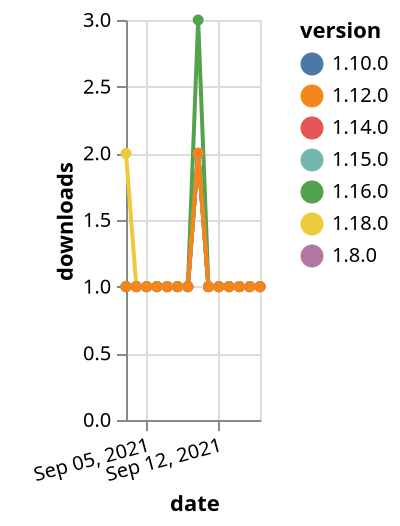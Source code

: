 {"$schema": "https://vega.github.io/schema/vega-lite/v5.json", "description": "A simple bar chart with embedded data.", "data": {"values": [{"date": "2021-09-03", "total": 114, "delta": 2, "version": "1.18.0"}, {"date": "2021-09-04", "total": 115, "delta": 1, "version": "1.18.0"}, {"date": "2021-09-05", "total": 116, "delta": 1, "version": "1.18.0"}, {"date": "2021-09-06", "total": 117, "delta": 1, "version": "1.18.0"}, {"date": "2021-09-07", "total": 118, "delta": 1, "version": "1.18.0"}, {"date": "2021-09-08", "total": 119, "delta": 1, "version": "1.18.0"}, {"date": "2021-09-09", "total": 120, "delta": 1, "version": "1.18.0"}, {"date": "2021-09-10", "total": 122, "delta": 2, "version": "1.18.0"}, {"date": "2021-09-11", "total": 123, "delta": 1, "version": "1.18.0"}, {"date": "2021-09-12", "total": 124, "delta": 1, "version": "1.18.0"}, {"date": "2021-09-13", "total": 125, "delta": 1, "version": "1.18.0"}, {"date": "2021-09-14", "total": 126, "delta": 1, "version": "1.18.0"}, {"date": "2021-09-15", "total": 127, "delta": 1, "version": "1.18.0"}, {"date": "2021-09-16", "total": 128, "delta": 1, "version": "1.18.0"}, {"date": "2021-09-03", "total": 222, "delta": 1, "version": "1.8.0"}, {"date": "2021-09-04", "total": 223, "delta": 1, "version": "1.8.0"}, {"date": "2021-09-05", "total": 224, "delta": 1, "version": "1.8.0"}, {"date": "2021-09-06", "total": 225, "delta": 1, "version": "1.8.0"}, {"date": "2021-09-07", "total": 226, "delta": 1, "version": "1.8.0"}, {"date": "2021-09-08", "total": 227, "delta": 1, "version": "1.8.0"}, {"date": "2021-09-09", "total": 228, "delta": 1, "version": "1.8.0"}, {"date": "2021-09-10", "total": 230, "delta": 2, "version": "1.8.0"}, {"date": "2021-09-11", "total": 231, "delta": 1, "version": "1.8.0"}, {"date": "2021-09-12", "total": 232, "delta": 1, "version": "1.8.0"}, {"date": "2021-09-13", "total": 233, "delta": 1, "version": "1.8.0"}, {"date": "2021-09-14", "total": 234, "delta": 1, "version": "1.8.0"}, {"date": "2021-09-15", "total": 235, "delta": 1, "version": "1.8.0"}, {"date": "2021-09-16", "total": 236, "delta": 1, "version": "1.8.0"}, {"date": "2021-09-03", "total": 288, "delta": 1, "version": "1.10.0"}, {"date": "2021-09-04", "total": 289, "delta": 1, "version": "1.10.0"}, {"date": "2021-09-05", "total": 290, "delta": 1, "version": "1.10.0"}, {"date": "2021-09-06", "total": 291, "delta": 1, "version": "1.10.0"}, {"date": "2021-09-07", "total": 292, "delta": 1, "version": "1.10.0"}, {"date": "2021-09-08", "total": 293, "delta": 1, "version": "1.10.0"}, {"date": "2021-09-09", "total": 294, "delta": 1, "version": "1.10.0"}, {"date": "2021-09-10", "total": 296, "delta": 2, "version": "1.10.0"}, {"date": "2021-09-11", "total": 297, "delta": 1, "version": "1.10.0"}, {"date": "2021-09-12", "total": 298, "delta": 1, "version": "1.10.0"}, {"date": "2021-09-13", "total": 299, "delta": 1, "version": "1.10.0"}, {"date": "2021-09-14", "total": 300, "delta": 1, "version": "1.10.0"}, {"date": "2021-09-15", "total": 301, "delta": 1, "version": "1.10.0"}, {"date": "2021-09-16", "total": 302, "delta": 1, "version": "1.10.0"}, {"date": "2021-09-03", "total": 164, "delta": 1, "version": "1.16.0"}, {"date": "2021-09-04", "total": 165, "delta": 1, "version": "1.16.0"}, {"date": "2021-09-05", "total": 166, "delta": 1, "version": "1.16.0"}, {"date": "2021-09-06", "total": 167, "delta": 1, "version": "1.16.0"}, {"date": "2021-09-07", "total": 168, "delta": 1, "version": "1.16.0"}, {"date": "2021-09-08", "total": 169, "delta": 1, "version": "1.16.0"}, {"date": "2021-09-09", "total": 170, "delta": 1, "version": "1.16.0"}, {"date": "2021-09-10", "total": 173, "delta": 3, "version": "1.16.0"}, {"date": "2021-09-11", "total": 174, "delta": 1, "version": "1.16.0"}, {"date": "2021-09-12", "total": 175, "delta": 1, "version": "1.16.0"}, {"date": "2021-09-13", "total": 176, "delta": 1, "version": "1.16.0"}, {"date": "2021-09-14", "total": 177, "delta": 1, "version": "1.16.0"}, {"date": "2021-09-15", "total": 178, "delta": 1, "version": "1.16.0"}, {"date": "2021-09-16", "total": 179, "delta": 1, "version": "1.16.0"}, {"date": "2021-09-03", "total": 141, "delta": 1, "version": "1.14.0"}, {"date": "2021-09-04", "total": 142, "delta": 1, "version": "1.14.0"}, {"date": "2021-09-05", "total": 143, "delta": 1, "version": "1.14.0"}, {"date": "2021-09-06", "total": 144, "delta": 1, "version": "1.14.0"}, {"date": "2021-09-07", "total": 145, "delta": 1, "version": "1.14.0"}, {"date": "2021-09-08", "total": 146, "delta": 1, "version": "1.14.0"}, {"date": "2021-09-09", "total": 147, "delta": 1, "version": "1.14.0"}, {"date": "2021-09-10", "total": 149, "delta": 2, "version": "1.14.0"}, {"date": "2021-09-11", "total": 150, "delta": 1, "version": "1.14.0"}, {"date": "2021-09-12", "total": 151, "delta": 1, "version": "1.14.0"}, {"date": "2021-09-13", "total": 152, "delta": 1, "version": "1.14.0"}, {"date": "2021-09-14", "total": 153, "delta": 1, "version": "1.14.0"}, {"date": "2021-09-15", "total": 154, "delta": 1, "version": "1.14.0"}, {"date": "2021-09-16", "total": 155, "delta": 1, "version": "1.14.0"}, {"date": "2021-09-03", "total": 140, "delta": 1, "version": "1.15.0"}, {"date": "2021-09-04", "total": 141, "delta": 1, "version": "1.15.0"}, {"date": "2021-09-05", "total": 142, "delta": 1, "version": "1.15.0"}, {"date": "2021-09-06", "total": 143, "delta": 1, "version": "1.15.0"}, {"date": "2021-09-07", "total": 144, "delta": 1, "version": "1.15.0"}, {"date": "2021-09-08", "total": 145, "delta": 1, "version": "1.15.0"}, {"date": "2021-09-09", "total": 146, "delta": 1, "version": "1.15.0"}, {"date": "2021-09-10", "total": 148, "delta": 2, "version": "1.15.0"}, {"date": "2021-09-11", "total": 149, "delta": 1, "version": "1.15.0"}, {"date": "2021-09-12", "total": 150, "delta": 1, "version": "1.15.0"}, {"date": "2021-09-13", "total": 151, "delta": 1, "version": "1.15.0"}, {"date": "2021-09-14", "total": 152, "delta": 1, "version": "1.15.0"}, {"date": "2021-09-15", "total": 153, "delta": 1, "version": "1.15.0"}, {"date": "2021-09-16", "total": 154, "delta": 1, "version": "1.15.0"}, {"date": "2021-09-03", "total": 174, "delta": 1, "version": "1.12.0"}, {"date": "2021-09-04", "total": 175, "delta": 1, "version": "1.12.0"}, {"date": "2021-09-05", "total": 176, "delta": 1, "version": "1.12.0"}, {"date": "2021-09-06", "total": 177, "delta": 1, "version": "1.12.0"}, {"date": "2021-09-07", "total": 178, "delta": 1, "version": "1.12.0"}, {"date": "2021-09-08", "total": 179, "delta": 1, "version": "1.12.0"}, {"date": "2021-09-09", "total": 180, "delta": 1, "version": "1.12.0"}, {"date": "2021-09-10", "total": 182, "delta": 2, "version": "1.12.0"}, {"date": "2021-09-11", "total": 183, "delta": 1, "version": "1.12.0"}, {"date": "2021-09-12", "total": 184, "delta": 1, "version": "1.12.0"}, {"date": "2021-09-13", "total": 185, "delta": 1, "version": "1.12.0"}, {"date": "2021-09-14", "total": 186, "delta": 1, "version": "1.12.0"}, {"date": "2021-09-15", "total": 187, "delta": 1, "version": "1.12.0"}, {"date": "2021-09-16", "total": 188, "delta": 1, "version": "1.12.0"}]}, "width": "container", "mark": {"type": "line", "point": {"filled": true}}, "encoding": {"x": {"field": "date", "type": "temporal", "timeUnit": "yearmonthdate", "title": "date", "axis": {"labelAngle": -15}}, "y": {"field": "delta", "type": "quantitative", "title": "downloads"}, "color": {"field": "version", "type": "nominal"}, "tooltip": {"field": "delta"}}}